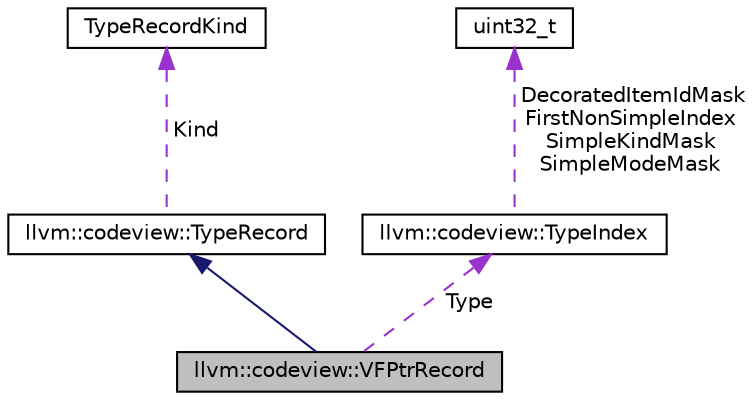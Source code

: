 digraph "llvm::codeview::VFPtrRecord"
{
 // LATEX_PDF_SIZE
  bgcolor="transparent";
  edge [fontname="Helvetica",fontsize="10",labelfontname="Helvetica",labelfontsize="10"];
  node [fontname="Helvetica",fontsize="10",shape="box"];
  Node1 [label="llvm::codeview::VFPtrRecord",height=0.2,width=0.4,color="black", fillcolor="grey75", style="filled", fontcolor="black",tooltip=" "];
  Node2 -> Node1 [dir="back",color="midnightblue",fontsize="10",style="solid",fontname="Helvetica"];
  Node2 [label="llvm::codeview::TypeRecord",height=0.2,width=0.4,color="black",URL="$classllvm_1_1codeview_1_1TypeRecord.html",tooltip=" "];
  Node3 -> Node2 [dir="back",color="darkorchid3",fontsize="10",style="dashed",label=" Kind" ,fontname="Helvetica"];
  Node3 [label="TypeRecordKind",height=0.2,width=0.4,color="black",tooltip=" "];
  Node4 -> Node1 [dir="back",color="darkorchid3",fontsize="10",style="dashed",label=" Type" ,fontname="Helvetica"];
  Node4 [label="llvm::codeview::TypeIndex",height=0.2,width=0.4,color="black",URL="$classllvm_1_1codeview_1_1TypeIndex.html",tooltip="A 32-bit type reference."];
  Node5 -> Node4 [dir="back",color="darkorchid3",fontsize="10",style="dashed",label=" DecoratedItemIdMask\nFirstNonSimpleIndex\nSimpleKindMask\nSimpleModeMask" ,fontname="Helvetica"];
  Node5 [label="uint32_t",height=0.2,width=0.4,color="black",URL="$classuint32__t.html",tooltip=" "];
}
